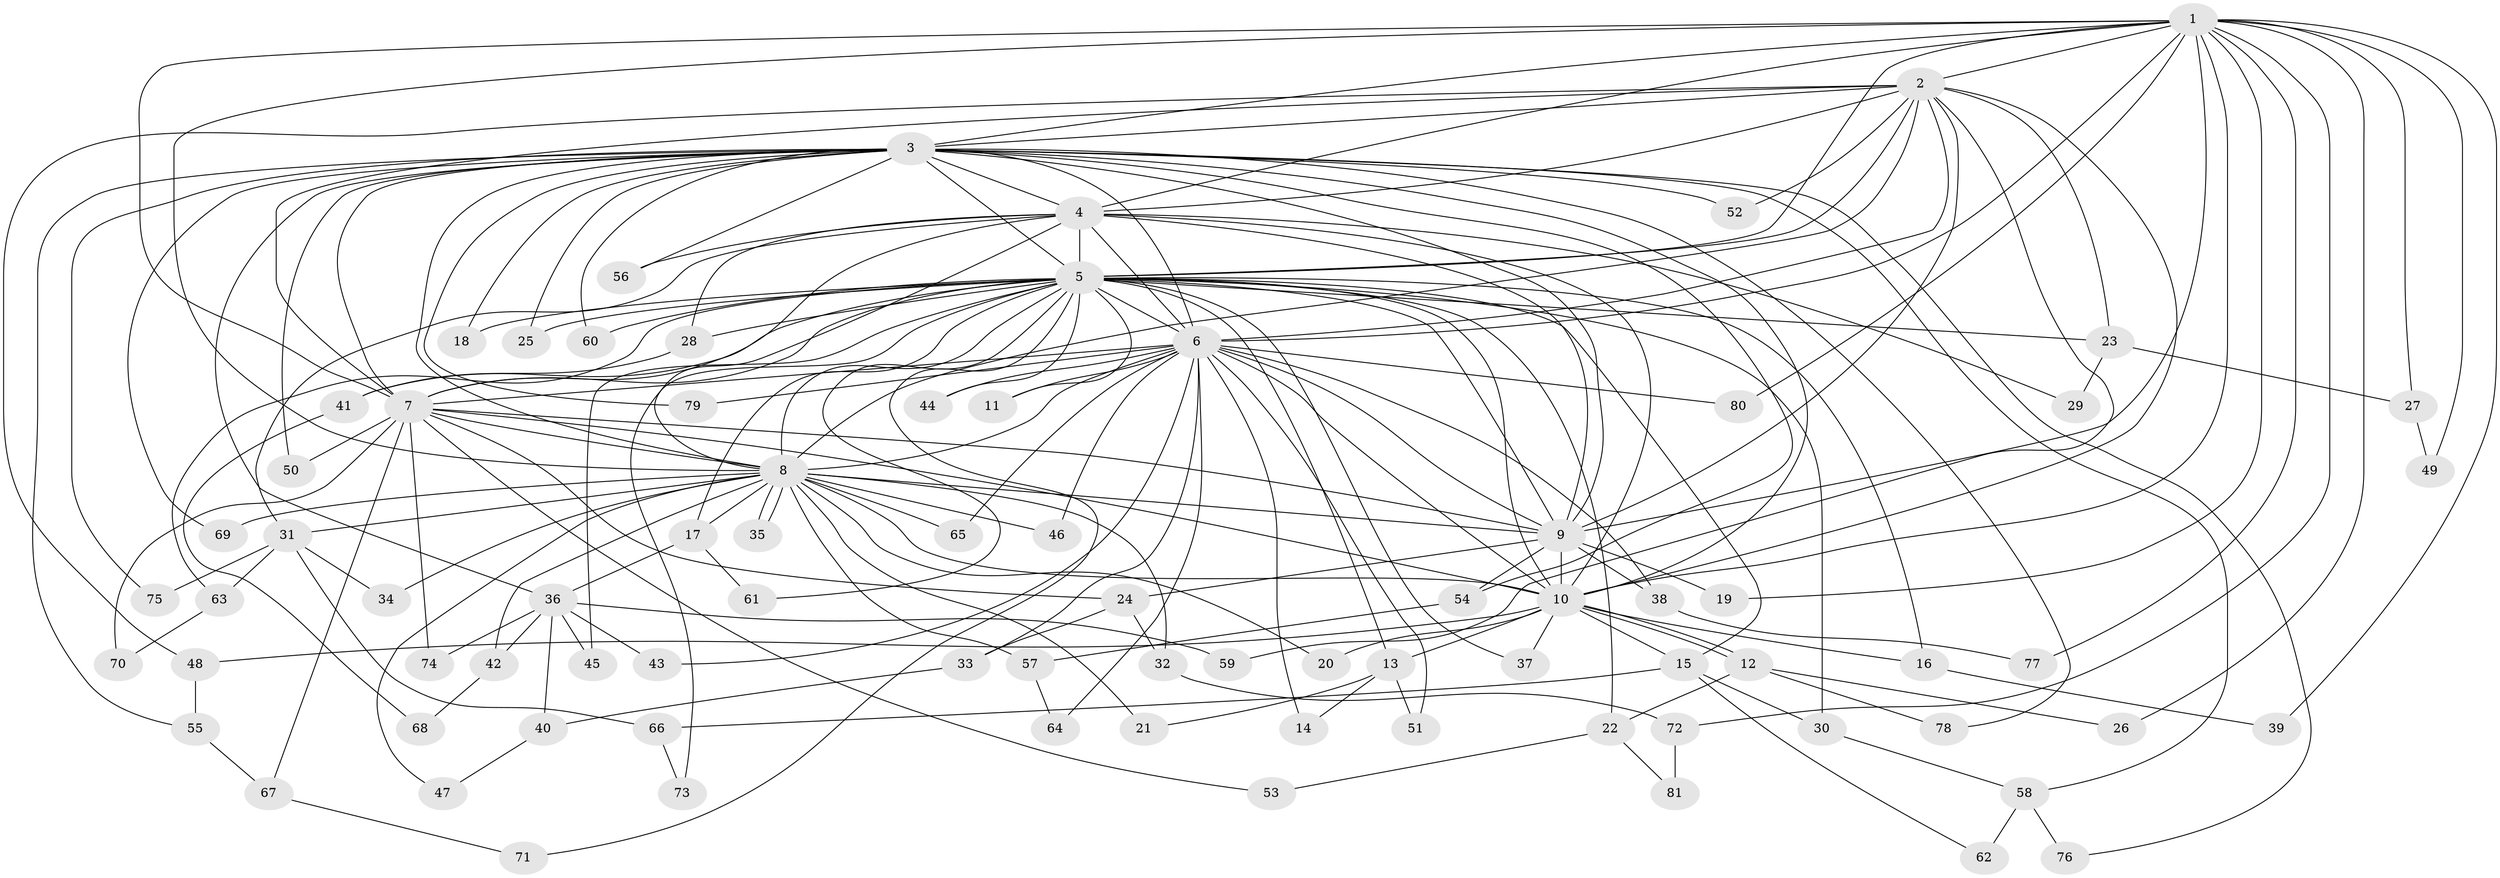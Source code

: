 // coarse degree distribution, {17: 0.017857142857142856, 12: 0.03571428571428571, 20: 0.03571428571428571, 22: 0.017857142857142856, 14: 0.017857142857142856, 23: 0.017857142857142856, 13: 0.017857142857142856, 16: 0.017857142857142856, 2: 0.48214285714285715, 5: 0.05357142857142857, 3: 0.17857142857142858, 4: 0.07142857142857142, 1: 0.017857142857142856, 9: 0.017857142857142856}
// Generated by graph-tools (version 1.1) at 2025/17/03/04/25 18:17:39]
// undirected, 81 vertices, 187 edges
graph export_dot {
graph [start="1"]
  node [color=gray90,style=filled];
  1;
  2;
  3;
  4;
  5;
  6;
  7;
  8;
  9;
  10;
  11;
  12;
  13;
  14;
  15;
  16;
  17;
  18;
  19;
  20;
  21;
  22;
  23;
  24;
  25;
  26;
  27;
  28;
  29;
  30;
  31;
  32;
  33;
  34;
  35;
  36;
  37;
  38;
  39;
  40;
  41;
  42;
  43;
  44;
  45;
  46;
  47;
  48;
  49;
  50;
  51;
  52;
  53;
  54;
  55;
  56;
  57;
  58;
  59;
  60;
  61;
  62;
  63;
  64;
  65;
  66;
  67;
  68;
  69;
  70;
  71;
  72;
  73;
  74;
  75;
  76;
  77;
  78;
  79;
  80;
  81;
  1 -- 2;
  1 -- 3;
  1 -- 4;
  1 -- 5;
  1 -- 6;
  1 -- 7;
  1 -- 8;
  1 -- 9;
  1 -- 10;
  1 -- 19;
  1 -- 26;
  1 -- 27;
  1 -- 39;
  1 -- 49;
  1 -- 72;
  1 -- 77;
  1 -- 80;
  2 -- 3;
  2 -- 4;
  2 -- 5;
  2 -- 6;
  2 -- 7;
  2 -- 8;
  2 -- 9;
  2 -- 10;
  2 -- 23;
  2 -- 48;
  2 -- 52;
  2 -- 59;
  3 -- 4;
  3 -- 5;
  3 -- 6;
  3 -- 7;
  3 -- 8;
  3 -- 9;
  3 -- 10;
  3 -- 18;
  3 -- 25;
  3 -- 36;
  3 -- 50;
  3 -- 52;
  3 -- 54;
  3 -- 55;
  3 -- 56;
  3 -- 58;
  3 -- 60;
  3 -- 69;
  3 -- 75;
  3 -- 76;
  3 -- 78;
  3 -- 79;
  4 -- 5;
  4 -- 6;
  4 -- 7;
  4 -- 8;
  4 -- 9;
  4 -- 10;
  4 -- 28;
  4 -- 29;
  4 -- 31;
  4 -- 56;
  5 -- 6;
  5 -- 7;
  5 -- 8;
  5 -- 9;
  5 -- 10;
  5 -- 11;
  5 -- 13;
  5 -- 15;
  5 -- 16;
  5 -- 17;
  5 -- 18;
  5 -- 22;
  5 -- 23;
  5 -- 25;
  5 -- 28;
  5 -- 30;
  5 -- 37;
  5 -- 41;
  5 -- 44;
  5 -- 45;
  5 -- 60;
  5 -- 61;
  5 -- 63;
  5 -- 71;
  5 -- 73;
  6 -- 7;
  6 -- 8;
  6 -- 9;
  6 -- 10;
  6 -- 11;
  6 -- 14;
  6 -- 33;
  6 -- 38;
  6 -- 43;
  6 -- 44;
  6 -- 46;
  6 -- 51;
  6 -- 64;
  6 -- 65;
  6 -- 79;
  6 -- 80;
  7 -- 8;
  7 -- 9;
  7 -- 10;
  7 -- 24;
  7 -- 50;
  7 -- 53;
  7 -- 67;
  7 -- 70;
  7 -- 74;
  8 -- 9;
  8 -- 10;
  8 -- 17;
  8 -- 20;
  8 -- 21;
  8 -- 31;
  8 -- 32;
  8 -- 34;
  8 -- 35;
  8 -- 35;
  8 -- 42;
  8 -- 46;
  8 -- 47;
  8 -- 57;
  8 -- 65;
  8 -- 69;
  9 -- 10;
  9 -- 19;
  9 -- 24;
  9 -- 38;
  9 -- 54;
  10 -- 12;
  10 -- 12;
  10 -- 13;
  10 -- 15;
  10 -- 16;
  10 -- 20;
  10 -- 37;
  10 -- 48;
  12 -- 22;
  12 -- 26;
  12 -- 78;
  13 -- 14;
  13 -- 21;
  13 -- 51;
  15 -- 30;
  15 -- 62;
  15 -- 66;
  16 -- 39;
  17 -- 36;
  17 -- 61;
  22 -- 53;
  22 -- 81;
  23 -- 27;
  23 -- 29;
  24 -- 32;
  24 -- 33;
  27 -- 49;
  28 -- 41;
  30 -- 58;
  31 -- 34;
  31 -- 63;
  31 -- 66;
  31 -- 75;
  32 -- 72;
  33 -- 40;
  36 -- 40;
  36 -- 42;
  36 -- 43;
  36 -- 45;
  36 -- 59;
  36 -- 74;
  38 -- 77;
  40 -- 47;
  41 -- 68;
  42 -- 68;
  48 -- 55;
  54 -- 57;
  55 -- 67;
  57 -- 64;
  58 -- 62;
  58 -- 76;
  63 -- 70;
  66 -- 73;
  67 -- 71;
  72 -- 81;
}
